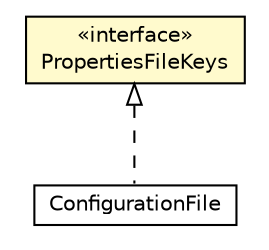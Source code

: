 #!/usr/local/bin/dot
#
# Class diagram 
# Generated by UMLGraph version R5_6-24-gf6e263 (http://www.umlgraph.org/)
#

digraph G {
	edge [fontname="Helvetica",fontsize=10,labelfontname="Helvetica",labelfontsize=10];
	node [fontname="Helvetica",fontsize=10,shape=plaintext];
	nodesep=0.25;
	ranksep=0.5;
	// org.universAAL.ri.gateway.configuration.ConfigurationFile
	c6372207 [label=<<table title="org.universAAL.ri.gateway.configuration.ConfigurationFile" border="0" cellborder="1" cellspacing="0" cellpadding="2" port="p" href="./ConfigurationFile.html">
		<tr><td><table border="0" cellspacing="0" cellpadding="1">
<tr><td align="center" balign="center"> ConfigurationFile </td></tr>
		</table></td></tr>
		</table>>, URL="./ConfigurationFile.html", fontname="Helvetica", fontcolor="black", fontsize=10.0];
	// org.universAAL.ri.gateway.configuration.PropertiesFileKeys
	c6372213 [label=<<table title="org.universAAL.ri.gateway.configuration.PropertiesFileKeys" border="0" cellborder="1" cellspacing="0" cellpadding="2" port="p" bgcolor="lemonChiffon" href="./PropertiesFileKeys.html">
		<tr><td><table border="0" cellspacing="0" cellpadding="1">
<tr><td align="center" balign="center"> &#171;interface&#187; </td></tr>
<tr><td align="center" balign="center"> PropertiesFileKeys </td></tr>
		</table></td></tr>
		</table>>, URL="./PropertiesFileKeys.html", fontname="Helvetica", fontcolor="black", fontsize=10.0];
	//org.universAAL.ri.gateway.configuration.ConfigurationFile implements org.universAAL.ri.gateway.configuration.PropertiesFileKeys
	c6372213:p -> c6372207:p [dir=back,arrowtail=empty,style=dashed];
}

